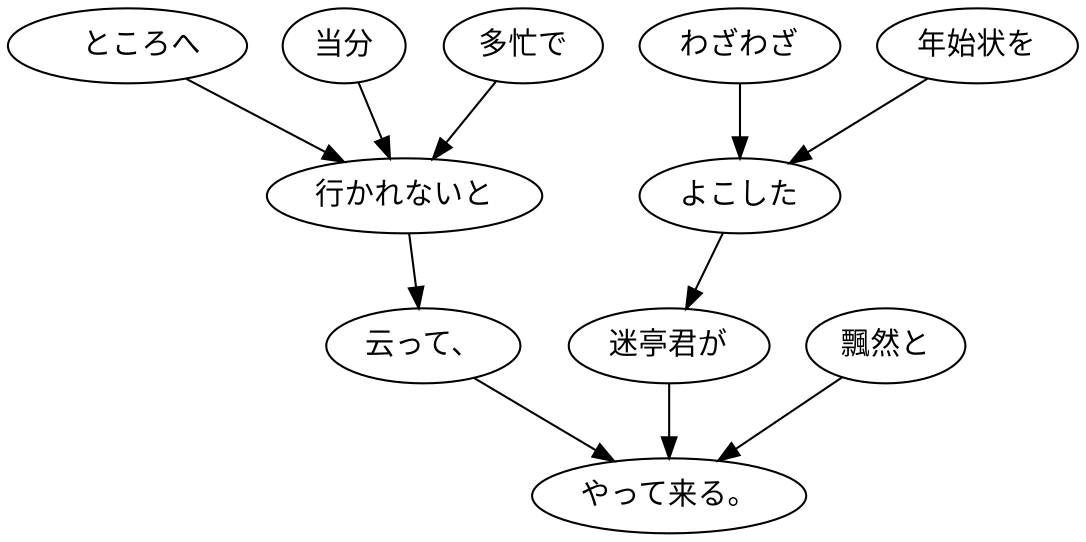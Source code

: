 digraph graph956 {
	node0 [label="　ところへ"];
	node1 [label="当分"];
	node2 [label="多忙で"];
	node3 [label="行かれないと"];
	node4 [label="云って、"];
	node5 [label="わざわざ"];
	node6 [label="年始状を"];
	node7 [label="よこした"];
	node8 [label="迷亭君が"];
	node9 [label="飄然と"];
	node10 [label="やって来る。"];
	node0 -> node3;
	node1 -> node3;
	node2 -> node3;
	node3 -> node4;
	node4 -> node10;
	node5 -> node7;
	node6 -> node7;
	node7 -> node8;
	node8 -> node10;
	node9 -> node10;
}
